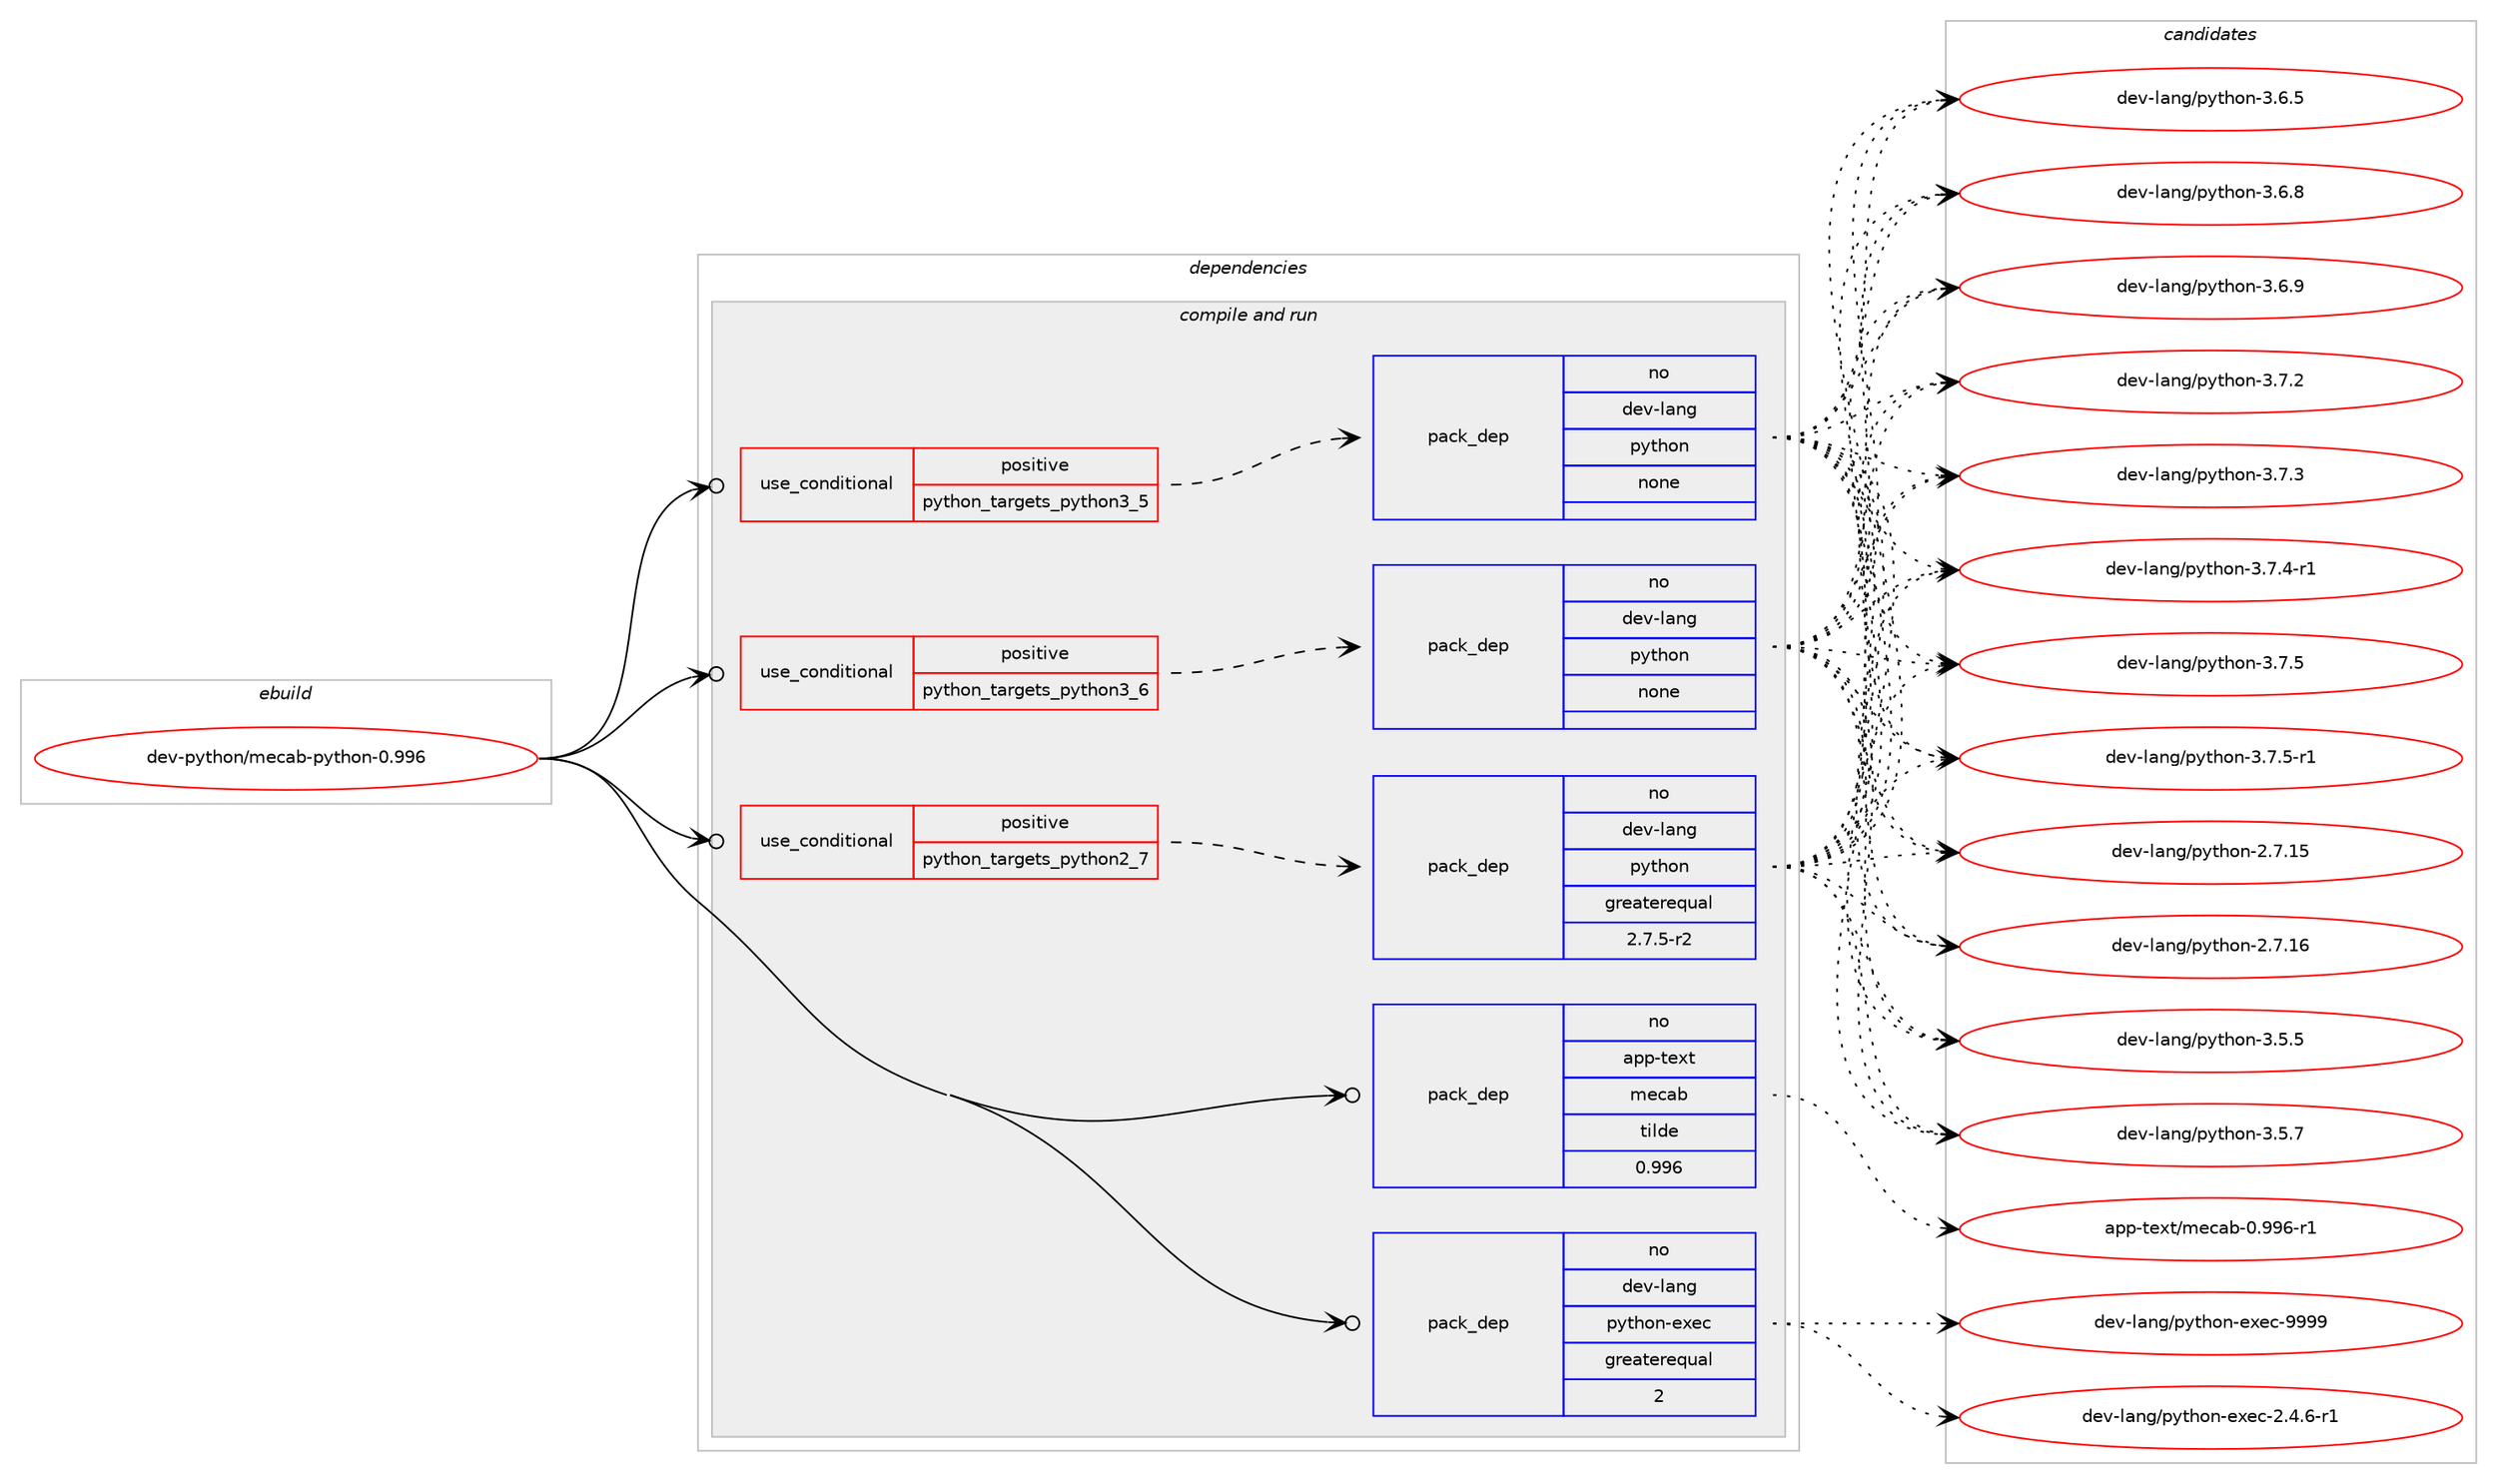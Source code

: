 digraph prolog {

# *************
# Graph options
# *************

newrank=true;
concentrate=true;
compound=true;
graph [rankdir=LR,fontname=Helvetica,fontsize=10,ranksep=1.5];#, ranksep=2.5, nodesep=0.2];
edge  [arrowhead=vee];
node  [fontname=Helvetica,fontsize=10];

# **********
# The ebuild
# **********

subgraph cluster_leftcol {
color=gray;
rank=same;
label=<<i>ebuild</i>>;
id [label="dev-python/mecab-python-0.996", color=red, width=4, href="../dev-python/mecab-python-0.996.svg"];
}

# ****************
# The dependencies
# ****************

subgraph cluster_midcol {
color=gray;
label=<<i>dependencies</i>>;
subgraph cluster_compile {
fillcolor="#eeeeee";
style=filled;
label=<<i>compile</i>>;
}
subgraph cluster_compileandrun {
fillcolor="#eeeeee";
style=filled;
label=<<i>compile and run</i>>;
subgraph cond142441 {
dependency614379 [label=<<TABLE BORDER="0" CELLBORDER="1" CELLSPACING="0" CELLPADDING="4"><TR><TD ROWSPAN="3" CELLPADDING="10">use_conditional</TD></TR><TR><TD>positive</TD></TR><TR><TD>python_targets_python2_7</TD></TR></TABLE>>, shape=none, color=red];
subgraph pack460133 {
dependency614380 [label=<<TABLE BORDER="0" CELLBORDER="1" CELLSPACING="0" CELLPADDING="4" WIDTH="220"><TR><TD ROWSPAN="6" CELLPADDING="30">pack_dep</TD></TR><TR><TD WIDTH="110">no</TD></TR><TR><TD>dev-lang</TD></TR><TR><TD>python</TD></TR><TR><TD>greaterequal</TD></TR><TR><TD>2.7.5-r2</TD></TR></TABLE>>, shape=none, color=blue];
}
dependency614379:e -> dependency614380:w [weight=20,style="dashed",arrowhead="vee"];
}
id:e -> dependency614379:w [weight=20,style="solid",arrowhead="odotvee"];
subgraph cond142442 {
dependency614381 [label=<<TABLE BORDER="0" CELLBORDER="1" CELLSPACING="0" CELLPADDING="4"><TR><TD ROWSPAN="3" CELLPADDING="10">use_conditional</TD></TR><TR><TD>positive</TD></TR><TR><TD>python_targets_python3_5</TD></TR></TABLE>>, shape=none, color=red];
subgraph pack460134 {
dependency614382 [label=<<TABLE BORDER="0" CELLBORDER="1" CELLSPACING="0" CELLPADDING="4" WIDTH="220"><TR><TD ROWSPAN="6" CELLPADDING="30">pack_dep</TD></TR><TR><TD WIDTH="110">no</TD></TR><TR><TD>dev-lang</TD></TR><TR><TD>python</TD></TR><TR><TD>none</TD></TR><TR><TD></TD></TR></TABLE>>, shape=none, color=blue];
}
dependency614381:e -> dependency614382:w [weight=20,style="dashed",arrowhead="vee"];
}
id:e -> dependency614381:w [weight=20,style="solid",arrowhead="odotvee"];
subgraph cond142443 {
dependency614383 [label=<<TABLE BORDER="0" CELLBORDER="1" CELLSPACING="0" CELLPADDING="4"><TR><TD ROWSPAN="3" CELLPADDING="10">use_conditional</TD></TR><TR><TD>positive</TD></TR><TR><TD>python_targets_python3_6</TD></TR></TABLE>>, shape=none, color=red];
subgraph pack460135 {
dependency614384 [label=<<TABLE BORDER="0" CELLBORDER="1" CELLSPACING="0" CELLPADDING="4" WIDTH="220"><TR><TD ROWSPAN="6" CELLPADDING="30">pack_dep</TD></TR><TR><TD WIDTH="110">no</TD></TR><TR><TD>dev-lang</TD></TR><TR><TD>python</TD></TR><TR><TD>none</TD></TR><TR><TD></TD></TR></TABLE>>, shape=none, color=blue];
}
dependency614383:e -> dependency614384:w [weight=20,style="dashed",arrowhead="vee"];
}
id:e -> dependency614383:w [weight=20,style="solid",arrowhead="odotvee"];
subgraph pack460136 {
dependency614385 [label=<<TABLE BORDER="0" CELLBORDER="1" CELLSPACING="0" CELLPADDING="4" WIDTH="220"><TR><TD ROWSPAN="6" CELLPADDING="30">pack_dep</TD></TR><TR><TD WIDTH="110">no</TD></TR><TR><TD>app-text</TD></TR><TR><TD>mecab</TD></TR><TR><TD>tilde</TD></TR><TR><TD>0.996</TD></TR></TABLE>>, shape=none, color=blue];
}
id:e -> dependency614385:w [weight=20,style="solid",arrowhead="odotvee"];
subgraph pack460137 {
dependency614386 [label=<<TABLE BORDER="0" CELLBORDER="1" CELLSPACING="0" CELLPADDING="4" WIDTH="220"><TR><TD ROWSPAN="6" CELLPADDING="30">pack_dep</TD></TR><TR><TD WIDTH="110">no</TD></TR><TR><TD>dev-lang</TD></TR><TR><TD>python-exec</TD></TR><TR><TD>greaterequal</TD></TR><TR><TD>2</TD></TR></TABLE>>, shape=none, color=blue];
}
id:e -> dependency614386:w [weight=20,style="solid",arrowhead="odotvee"];
}
subgraph cluster_run {
fillcolor="#eeeeee";
style=filled;
label=<<i>run</i>>;
}
}

# **************
# The candidates
# **************

subgraph cluster_choices {
rank=same;
color=gray;
label=<<i>candidates</i>>;

subgraph choice460133 {
color=black;
nodesep=1;
choice10010111845108971101034711212111610411111045504655464953 [label="dev-lang/python-2.7.15", color=red, width=4,href="../dev-lang/python-2.7.15.svg"];
choice10010111845108971101034711212111610411111045504655464954 [label="dev-lang/python-2.7.16", color=red, width=4,href="../dev-lang/python-2.7.16.svg"];
choice100101118451089711010347112121116104111110455146534653 [label="dev-lang/python-3.5.5", color=red, width=4,href="../dev-lang/python-3.5.5.svg"];
choice100101118451089711010347112121116104111110455146534655 [label="dev-lang/python-3.5.7", color=red, width=4,href="../dev-lang/python-3.5.7.svg"];
choice100101118451089711010347112121116104111110455146544653 [label="dev-lang/python-3.6.5", color=red, width=4,href="../dev-lang/python-3.6.5.svg"];
choice100101118451089711010347112121116104111110455146544656 [label="dev-lang/python-3.6.8", color=red, width=4,href="../dev-lang/python-3.6.8.svg"];
choice100101118451089711010347112121116104111110455146544657 [label="dev-lang/python-3.6.9", color=red, width=4,href="../dev-lang/python-3.6.9.svg"];
choice100101118451089711010347112121116104111110455146554650 [label="dev-lang/python-3.7.2", color=red, width=4,href="../dev-lang/python-3.7.2.svg"];
choice100101118451089711010347112121116104111110455146554651 [label="dev-lang/python-3.7.3", color=red, width=4,href="../dev-lang/python-3.7.3.svg"];
choice1001011184510897110103471121211161041111104551465546524511449 [label="dev-lang/python-3.7.4-r1", color=red, width=4,href="../dev-lang/python-3.7.4-r1.svg"];
choice100101118451089711010347112121116104111110455146554653 [label="dev-lang/python-3.7.5", color=red, width=4,href="../dev-lang/python-3.7.5.svg"];
choice1001011184510897110103471121211161041111104551465546534511449 [label="dev-lang/python-3.7.5-r1", color=red, width=4,href="../dev-lang/python-3.7.5-r1.svg"];
dependency614380:e -> choice10010111845108971101034711212111610411111045504655464953:w [style=dotted,weight="100"];
dependency614380:e -> choice10010111845108971101034711212111610411111045504655464954:w [style=dotted,weight="100"];
dependency614380:e -> choice100101118451089711010347112121116104111110455146534653:w [style=dotted,weight="100"];
dependency614380:e -> choice100101118451089711010347112121116104111110455146534655:w [style=dotted,weight="100"];
dependency614380:e -> choice100101118451089711010347112121116104111110455146544653:w [style=dotted,weight="100"];
dependency614380:e -> choice100101118451089711010347112121116104111110455146544656:w [style=dotted,weight="100"];
dependency614380:e -> choice100101118451089711010347112121116104111110455146544657:w [style=dotted,weight="100"];
dependency614380:e -> choice100101118451089711010347112121116104111110455146554650:w [style=dotted,weight="100"];
dependency614380:e -> choice100101118451089711010347112121116104111110455146554651:w [style=dotted,weight="100"];
dependency614380:e -> choice1001011184510897110103471121211161041111104551465546524511449:w [style=dotted,weight="100"];
dependency614380:e -> choice100101118451089711010347112121116104111110455146554653:w [style=dotted,weight="100"];
dependency614380:e -> choice1001011184510897110103471121211161041111104551465546534511449:w [style=dotted,weight="100"];
}
subgraph choice460134 {
color=black;
nodesep=1;
choice10010111845108971101034711212111610411111045504655464953 [label="dev-lang/python-2.7.15", color=red, width=4,href="../dev-lang/python-2.7.15.svg"];
choice10010111845108971101034711212111610411111045504655464954 [label="dev-lang/python-2.7.16", color=red, width=4,href="../dev-lang/python-2.7.16.svg"];
choice100101118451089711010347112121116104111110455146534653 [label="dev-lang/python-3.5.5", color=red, width=4,href="../dev-lang/python-3.5.5.svg"];
choice100101118451089711010347112121116104111110455146534655 [label="dev-lang/python-3.5.7", color=red, width=4,href="../dev-lang/python-3.5.7.svg"];
choice100101118451089711010347112121116104111110455146544653 [label="dev-lang/python-3.6.5", color=red, width=4,href="../dev-lang/python-3.6.5.svg"];
choice100101118451089711010347112121116104111110455146544656 [label="dev-lang/python-3.6.8", color=red, width=4,href="../dev-lang/python-3.6.8.svg"];
choice100101118451089711010347112121116104111110455146544657 [label="dev-lang/python-3.6.9", color=red, width=4,href="../dev-lang/python-3.6.9.svg"];
choice100101118451089711010347112121116104111110455146554650 [label="dev-lang/python-3.7.2", color=red, width=4,href="../dev-lang/python-3.7.2.svg"];
choice100101118451089711010347112121116104111110455146554651 [label="dev-lang/python-3.7.3", color=red, width=4,href="../dev-lang/python-3.7.3.svg"];
choice1001011184510897110103471121211161041111104551465546524511449 [label="dev-lang/python-3.7.4-r1", color=red, width=4,href="../dev-lang/python-3.7.4-r1.svg"];
choice100101118451089711010347112121116104111110455146554653 [label="dev-lang/python-3.7.5", color=red, width=4,href="../dev-lang/python-3.7.5.svg"];
choice1001011184510897110103471121211161041111104551465546534511449 [label="dev-lang/python-3.7.5-r1", color=red, width=4,href="../dev-lang/python-3.7.5-r1.svg"];
dependency614382:e -> choice10010111845108971101034711212111610411111045504655464953:w [style=dotted,weight="100"];
dependency614382:e -> choice10010111845108971101034711212111610411111045504655464954:w [style=dotted,weight="100"];
dependency614382:e -> choice100101118451089711010347112121116104111110455146534653:w [style=dotted,weight="100"];
dependency614382:e -> choice100101118451089711010347112121116104111110455146534655:w [style=dotted,weight="100"];
dependency614382:e -> choice100101118451089711010347112121116104111110455146544653:w [style=dotted,weight="100"];
dependency614382:e -> choice100101118451089711010347112121116104111110455146544656:w [style=dotted,weight="100"];
dependency614382:e -> choice100101118451089711010347112121116104111110455146544657:w [style=dotted,weight="100"];
dependency614382:e -> choice100101118451089711010347112121116104111110455146554650:w [style=dotted,weight="100"];
dependency614382:e -> choice100101118451089711010347112121116104111110455146554651:w [style=dotted,weight="100"];
dependency614382:e -> choice1001011184510897110103471121211161041111104551465546524511449:w [style=dotted,weight="100"];
dependency614382:e -> choice100101118451089711010347112121116104111110455146554653:w [style=dotted,weight="100"];
dependency614382:e -> choice1001011184510897110103471121211161041111104551465546534511449:w [style=dotted,weight="100"];
}
subgraph choice460135 {
color=black;
nodesep=1;
choice10010111845108971101034711212111610411111045504655464953 [label="dev-lang/python-2.7.15", color=red, width=4,href="../dev-lang/python-2.7.15.svg"];
choice10010111845108971101034711212111610411111045504655464954 [label="dev-lang/python-2.7.16", color=red, width=4,href="../dev-lang/python-2.7.16.svg"];
choice100101118451089711010347112121116104111110455146534653 [label="dev-lang/python-3.5.5", color=red, width=4,href="../dev-lang/python-3.5.5.svg"];
choice100101118451089711010347112121116104111110455146534655 [label="dev-lang/python-3.5.7", color=red, width=4,href="../dev-lang/python-3.5.7.svg"];
choice100101118451089711010347112121116104111110455146544653 [label="dev-lang/python-3.6.5", color=red, width=4,href="../dev-lang/python-3.6.5.svg"];
choice100101118451089711010347112121116104111110455146544656 [label="dev-lang/python-3.6.8", color=red, width=4,href="../dev-lang/python-3.6.8.svg"];
choice100101118451089711010347112121116104111110455146544657 [label="dev-lang/python-3.6.9", color=red, width=4,href="../dev-lang/python-3.6.9.svg"];
choice100101118451089711010347112121116104111110455146554650 [label="dev-lang/python-3.7.2", color=red, width=4,href="../dev-lang/python-3.7.2.svg"];
choice100101118451089711010347112121116104111110455146554651 [label="dev-lang/python-3.7.3", color=red, width=4,href="../dev-lang/python-3.7.3.svg"];
choice1001011184510897110103471121211161041111104551465546524511449 [label="dev-lang/python-3.7.4-r1", color=red, width=4,href="../dev-lang/python-3.7.4-r1.svg"];
choice100101118451089711010347112121116104111110455146554653 [label="dev-lang/python-3.7.5", color=red, width=4,href="../dev-lang/python-3.7.5.svg"];
choice1001011184510897110103471121211161041111104551465546534511449 [label="dev-lang/python-3.7.5-r1", color=red, width=4,href="../dev-lang/python-3.7.5-r1.svg"];
dependency614384:e -> choice10010111845108971101034711212111610411111045504655464953:w [style=dotted,weight="100"];
dependency614384:e -> choice10010111845108971101034711212111610411111045504655464954:w [style=dotted,weight="100"];
dependency614384:e -> choice100101118451089711010347112121116104111110455146534653:w [style=dotted,weight="100"];
dependency614384:e -> choice100101118451089711010347112121116104111110455146534655:w [style=dotted,weight="100"];
dependency614384:e -> choice100101118451089711010347112121116104111110455146544653:w [style=dotted,weight="100"];
dependency614384:e -> choice100101118451089711010347112121116104111110455146544656:w [style=dotted,weight="100"];
dependency614384:e -> choice100101118451089711010347112121116104111110455146544657:w [style=dotted,weight="100"];
dependency614384:e -> choice100101118451089711010347112121116104111110455146554650:w [style=dotted,weight="100"];
dependency614384:e -> choice100101118451089711010347112121116104111110455146554651:w [style=dotted,weight="100"];
dependency614384:e -> choice1001011184510897110103471121211161041111104551465546524511449:w [style=dotted,weight="100"];
dependency614384:e -> choice100101118451089711010347112121116104111110455146554653:w [style=dotted,weight="100"];
dependency614384:e -> choice1001011184510897110103471121211161041111104551465546534511449:w [style=dotted,weight="100"];
}
subgraph choice460136 {
color=black;
nodesep=1;
choice9711211245116101120116471091019997984548465757544511449 [label="app-text/mecab-0.996-r1", color=red, width=4,href="../app-text/mecab-0.996-r1.svg"];
dependency614385:e -> choice9711211245116101120116471091019997984548465757544511449:w [style=dotted,weight="100"];
}
subgraph choice460137 {
color=black;
nodesep=1;
choice10010111845108971101034711212111610411111045101120101994550465246544511449 [label="dev-lang/python-exec-2.4.6-r1", color=red, width=4,href="../dev-lang/python-exec-2.4.6-r1.svg"];
choice10010111845108971101034711212111610411111045101120101994557575757 [label="dev-lang/python-exec-9999", color=red, width=4,href="../dev-lang/python-exec-9999.svg"];
dependency614386:e -> choice10010111845108971101034711212111610411111045101120101994550465246544511449:w [style=dotted,weight="100"];
dependency614386:e -> choice10010111845108971101034711212111610411111045101120101994557575757:w [style=dotted,weight="100"];
}
}

}
